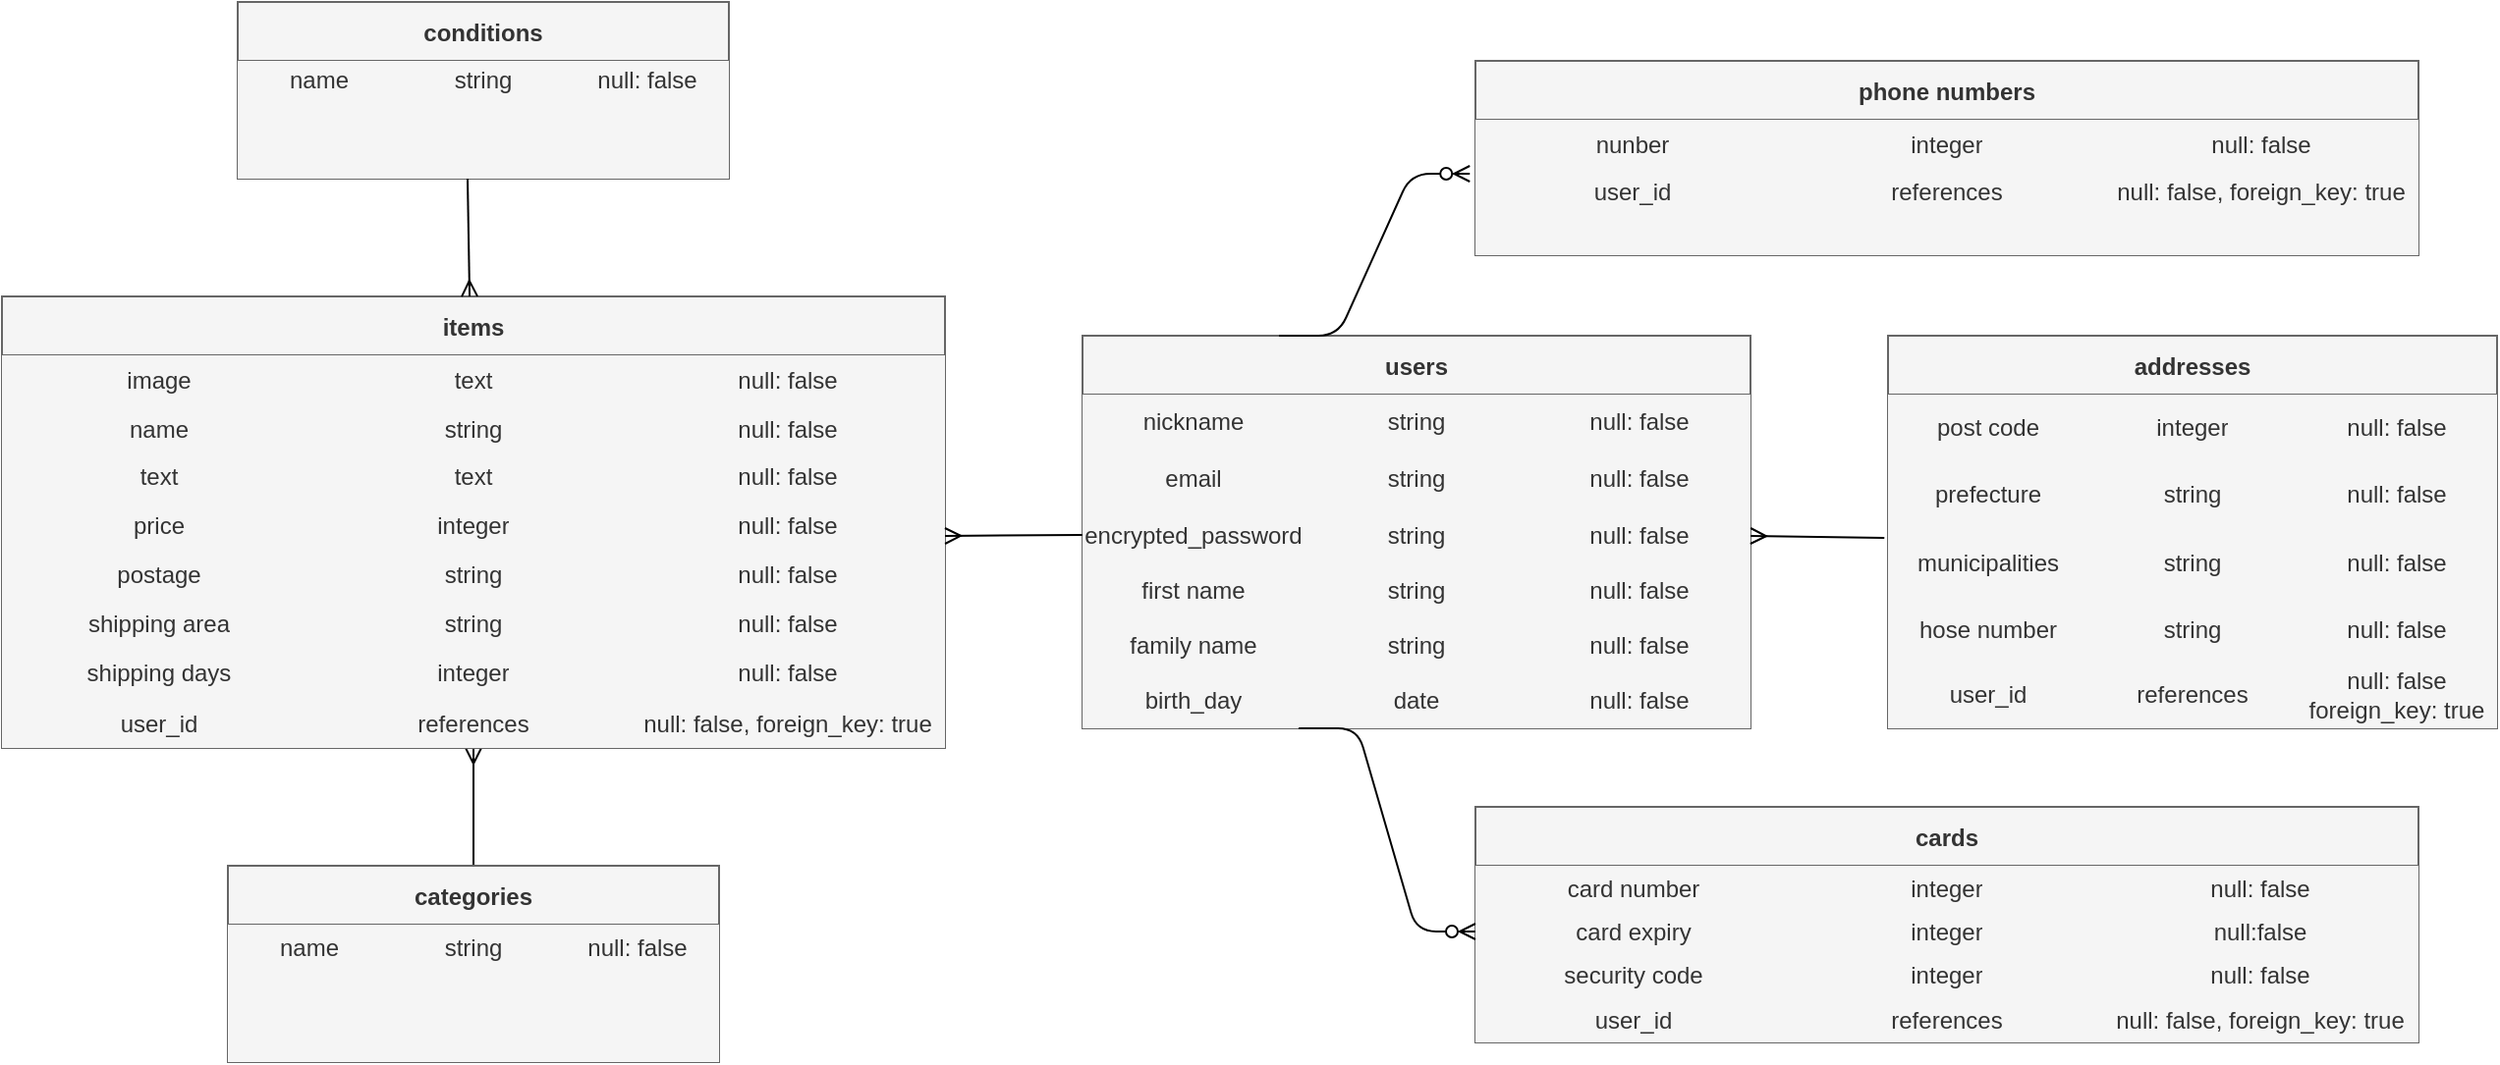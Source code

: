 <mxfile>
    <diagram id="0gmINZllmNhiUZ4KKo-r" name="ページ1">
        <mxGraphModel dx="656" dy="627" grid="1" gridSize="10" guides="1" tooltips="1" connect="1" arrows="1" fold="1" page="1" pageScale="1" pageWidth="827" pageHeight="1169" math="0" shadow="0">
            <root>
                <mxCell id="0"/>
                <mxCell id="1" parent="0"/>
                <mxCell id="145" value="users" style="shape=table;startSize=30;container=1;collapsible=0;childLayout=tableLayout;fontStyle=1;align=center;pointerEvents=1;fillColor=#f5f5f5;fontColor=#333333;strokeColor=#666666;" parent="1" vertex="1">
                    <mxGeometry x="560" y="280" width="340" height="200" as="geometry"/>
                </mxCell>
                <mxCell id="146" value="" style="shape=partialRectangle;html=1;whiteSpace=wrap;collapsible=0;dropTarget=0;pointerEvents=0;fillColor=#f5f5f5;top=0;left=0;bottom=0;right=0;points=[[0,0.5],[1,0.5]];portConstraint=eastwest;fontColor=#333333;strokeColor=#666666;" parent="145" vertex="1">
                    <mxGeometry y="30" width="340" height="28" as="geometry"/>
                </mxCell>
                <mxCell id="147" value="nickname" style="shape=partialRectangle;html=1;whiteSpace=wrap;connectable=0;fillColor=#f5f5f5;top=0;left=0;bottom=0;right=0;overflow=hidden;pointerEvents=1;fontColor=#333333;strokeColor=#666666;" parent="146" vertex="1">
                    <mxGeometry width="113" height="28" as="geometry">
                        <mxRectangle width="113" height="28" as="alternateBounds"/>
                    </mxGeometry>
                </mxCell>
                <mxCell id="148" value="string" style="shape=partialRectangle;html=1;whiteSpace=wrap;connectable=0;fillColor=#f5f5f5;top=0;left=0;bottom=0;right=0;overflow=hidden;pointerEvents=1;fontColor=#333333;strokeColor=#666666;" parent="146" vertex="1">
                    <mxGeometry x="113" width="114" height="28" as="geometry">
                        <mxRectangle width="114" height="28" as="alternateBounds"/>
                    </mxGeometry>
                </mxCell>
                <mxCell id="149" value="null: false" style="shape=partialRectangle;html=1;whiteSpace=wrap;connectable=0;fillColor=#f5f5f5;top=0;left=0;bottom=0;right=0;overflow=hidden;pointerEvents=1;fontColor=#333333;strokeColor=#666666;" parent="146" vertex="1">
                    <mxGeometry x="227" width="113" height="28" as="geometry">
                        <mxRectangle width="113" height="28" as="alternateBounds"/>
                    </mxGeometry>
                </mxCell>
                <mxCell id="150" value="" style="shape=partialRectangle;html=1;whiteSpace=wrap;collapsible=0;dropTarget=0;pointerEvents=0;fillColor=#f5f5f5;top=0;left=0;bottom=0;right=0;points=[[0,0.5],[1,0.5]];portConstraint=eastwest;fontColor=#333333;strokeColor=#666666;" parent="145" vertex="1">
                    <mxGeometry y="58" width="340" height="29" as="geometry"/>
                </mxCell>
                <mxCell id="151" value="email" style="shape=partialRectangle;html=1;whiteSpace=wrap;connectable=0;fillColor=#f5f5f5;top=0;left=0;bottom=0;right=0;overflow=hidden;pointerEvents=1;fontColor=#333333;strokeColor=#666666;" parent="150" vertex="1">
                    <mxGeometry width="113" height="29" as="geometry">
                        <mxRectangle width="113" height="29" as="alternateBounds"/>
                    </mxGeometry>
                </mxCell>
                <mxCell id="152" value="string" style="shape=partialRectangle;html=1;whiteSpace=wrap;connectable=0;fillColor=#f5f5f5;top=0;left=0;bottom=0;right=0;overflow=hidden;pointerEvents=1;fontColor=#333333;strokeColor=#666666;" parent="150" vertex="1">
                    <mxGeometry x="113" width="114" height="29" as="geometry">
                        <mxRectangle width="114" height="29" as="alternateBounds"/>
                    </mxGeometry>
                </mxCell>
                <mxCell id="153" value="null: false" style="shape=partialRectangle;html=1;whiteSpace=wrap;connectable=0;fillColor=#f5f5f5;top=0;left=0;bottom=0;right=0;overflow=hidden;pointerEvents=1;fontColor=#333333;strokeColor=#666666;" parent="150" vertex="1">
                    <mxGeometry x="227" width="113" height="29" as="geometry">
                        <mxRectangle width="113" height="29" as="alternateBounds"/>
                    </mxGeometry>
                </mxCell>
                <mxCell id="154" value="" style="shape=partialRectangle;html=1;whiteSpace=wrap;collapsible=0;dropTarget=0;pointerEvents=0;fillColor=#f5f5f5;top=0;left=0;bottom=0;right=0;points=[[0,0.5],[1,0.5]];portConstraint=eastwest;fontColor=#333333;strokeColor=#666666;" parent="145" vertex="1">
                    <mxGeometry y="87" width="340" height="29" as="geometry"/>
                </mxCell>
                <mxCell id="155" value="encrypted_password" style="shape=partialRectangle;html=1;whiteSpace=wrap;connectable=0;fillColor=#f5f5f5;top=0;left=0;bottom=0;right=0;overflow=hidden;pointerEvents=1;fontColor=#333333;strokeColor=#666666;" parent="154" vertex="1">
                    <mxGeometry width="113" height="29" as="geometry">
                        <mxRectangle width="113" height="29" as="alternateBounds"/>
                    </mxGeometry>
                </mxCell>
                <mxCell id="156" value="string" style="shape=partialRectangle;html=1;whiteSpace=wrap;connectable=0;fillColor=#f5f5f5;top=0;left=0;bottom=0;right=0;overflow=hidden;pointerEvents=1;fontColor=#333333;strokeColor=#666666;" parent="154" vertex="1">
                    <mxGeometry x="113" width="114" height="29" as="geometry">
                        <mxRectangle width="114" height="29" as="alternateBounds"/>
                    </mxGeometry>
                </mxCell>
                <mxCell id="157" value="null: false" style="shape=partialRectangle;html=1;whiteSpace=wrap;connectable=0;fillColor=#f5f5f5;top=0;left=0;bottom=0;right=0;overflow=hidden;pointerEvents=1;fontColor=#333333;strokeColor=#666666;" parent="154" vertex="1">
                    <mxGeometry x="227" width="113" height="29" as="geometry">
                        <mxRectangle width="113" height="29" as="alternateBounds"/>
                    </mxGeometry>
                </mxCell>
                <mxCell id="158" value="" style="shape=partialRectangle;html=1;whiteSpace=wrap;collapsible=0;dropTarget=0;pointerEvents=0;fillColor=#f5f5f5;top=0;left=0;bottom=0;right=0;points=[[0,0.5],[1,0.5]];portConstraint=eastwest;fontColor=#333333;strokeColor=#666666;" parent="145" vertex="1">
                    <mxGeometry y="116" width="340" height="28" as="geometry"/>
                </mxCell>
                <mxCell id="159" value="first name" style="shape=partialRectangle;html=1;whiteSpace=wrap;connectable=0;fillColor=#f5f5f5;top=0;left=0;bottom=0;right=0;overflow=hidden;pointerEvents=1;fontColor=#333333;strokeColor=#666666;" parent="158" vertex="1">
                    <mxGeometry width="113" height="28" as="geometry">
                        <mxRectangle width="113" height="28" as="alternateBounds"/>
                    </mxGeometry>
                </mxCell>
                <mxCell id="160" value="&lt;span&gt;string&lt;/span&gt;" style="shape=partialRectangle;html=1;whiteSpace=wrap;connectable=0;fillColor=#f5f5f5;top=0;left=0;bottom=0;right=0;overflow=hidden;pointerEvents=1;fontColor=#333333;strokeColor=#666666;" parent="158" vertex="1">
                    <mxGeometry x="113" width="114" height="28" as="geometry">
                        <mxRectangle width="114" height="28" as="alternateBounds"/>
                    </mxGeometry>
                </mxCell>
                <mxCell id="161" value="null: false" style="shape=partialRectangle;html=1;whiteSpace=wrap;connectable=0;fillColor=#f5f5f5;top=0;left=0;bottom=0;right=0;overflow=hidden;pointerEvents=1;fontColor=#333333;strokeColor=#666666;" parent="158" vertex="1">
                    <mxGeometry x="227" width="113" height="28" as="geometry">
                        <mxRectangle width="113" height="28" as="alternateBounds"/>
                    </mxGeometry>
                </mxCell>
                <mxCell id="162" value="" style="shape=partialRectangle;html=1;whiteSpace=wrap;collapsible=0;dropTarget=0;pointerEvents=0;fillColor=#f5f5f5;top=0;left=0;bottom=0;right=0;points=[[0,0.5],[1,0.5]];portConstraint=eastwest;fontColor=#333333;strokeColor=#666666;" parent="145" vertex="1">
                    <mxGeometry y="144" width="340" height="28" as="geometry"/>
                </mxCell>
                <mxCell id="163" value="family name" style="shape=partialRectangle;html=1;whiteSpace=wrap;connectable=0;fillColor=#f5f5f5;top=0;left=0;bottom=0;right=0;overflow=hidden;pointerEvents=1;fontColor=#333333;strokeColor=#666666;" parent="162" vertex="1">
                    <mxGeometry width="113" height="28" as="geometry">
                        <mxRectangle width="113" height="28" as="alternateBounds"/>
                    </mxGeometry>
                </mxCell>
                <mxCell id="164" value="string" style="shape=partialRectangle;html=1;whiteSpace=wrap;connectable=0;fillColor=#f5f5f5;top=0;left=0;bottom=0;right=0;overflow=hidden;pointerEvents=1;fontColor=#333333;strokeColor=#666666;" parent="162" vertex="1">
                    <mxGeometry x="113" width="114" height="28" as="geometry">
                        <mxRectangle width="114" height="28" as="alternateBounds"/>
                    </mxGeometry>
                </mxCell>
                <mxCell id="165" value="null: false" style="shape=partialRectangle;html=1;whiteSpace=wrap;connectable=0;fillColor=#f5f5f5;top=0;left=0;bottom=0;right=0;overflow=hidden;pointerEvents=1;fontColor=#333333;strokeColor=#666666;" parent="162" vertex="1">
                    <mxGeometry x="227" width="113" height="28" as="geometry">
                        <mxRectangle width="113" height="28" as="alternateBounds"/>
                    </mxGeometry>
                </mxCell>
                <mxCell id="187" value="" style="shape=partialRectangle;html=1;whiteSpace=wrap;collapsible=0;dropTarget=0;pointerEvents=0;fillColor=#f5f5f5;top=0;left=0;bottom=0;right=0;points=[[0,0.5],[1,0.5]];portConstraint=eastwest;fontColor=#333333;strokeColor=#666666;" parent="145" vertex="1">
                    <mxGeometry y="172" width="340" height="28" as="geometry"/>
                </mxCell>
                <mxCell id="188" value="birth_day" style="shape=partialRectangle;html=1;whiteSpace=wrap;connectable=0;fillColor=#f5f5f5;top=0;left=0;bottom=0;right=0;overflow=hidden;pointerEvents=1;fontColor=#333333;strokeColor=#666666;" parent="187" vertex="1">
                    <mxGeometry width="113" height="28" as="geometry">
                        <mxRectangle width="113" height="28" as="alternateBounds"/>
                    </mxGeometry>
                </mxCell>
                <mxCell id="189" value="date" style="shape=partialRectangle;html=1;whiteSpace=wrap;connectable=0;fillColor=#f5f5f5;top=0;left=0;bottom=0;right=0;overflow=hidden;pointerEvents=1;fontColor=#333333;strokeColor=#666666;" parent="187" vertex="1">
                    <mxGeometry x="113" width="114" height="28" as="geometry">
                        <mxRectangle width="114" height="28" as="alternateBounds"/>
                    </mxGeometry>
                </mxCell>
                <mxCell id="190" value="null: false" style="shape=partialRectangle;html=1;whiteSpace=wrap;connectable=0;fillColor=#f5f5f5;top=0;left=0;bottom=0;right=0;overflow=hidden;pointerEvents=1;fontColor=#333333;strokeColor=#666666;" parent="187" vertex="1">
                    <mxGeometry x="227" width="113" height="28" as="geometry">
                        <mxRectangle width="113" height="28" as="alternateBounds"/>
                    </mxGeometry>
                </mxCell>
                <mxCell id="359" value="" style="edgeStyle=none;html=1;endArrow=ERmany;endFill=0;" parent="1" source="255" target="192" edge="1">
                    <mxGeometry relative="1" as="geometry"/>
                </mxCell>
                <mxCell id="192" value="items" style="shape=table;startSize=30;container=1;collapsible=0;childLayout=tableLayout;fontStyle=1;align=center;pointerEvents=1;fillColor=#f5f5f5;fontColor=#333333;strokeColor=#666666;" parent="1" vertex="1">
                    <mxGeometry x="10" y="260" width="480" height="230" as="geometry"/>
                </mxCell>
                <mxCell id="193" value="" style="shape=partialRectangle;html=1;whiteSpace=wrap;collapsible=0;dropTarget=0;pointerEvents=0;fillColor=#f5f5f5;top=0;left=0;bottom=0;right=0;points=[[0,0.5],[1,0.5]];portConstraint=eastwest;fontColor=#333333;strokeColor=#666666;" parent="192" vertex="1">
                    <mxGeometry y="30" width="480" height="26" as="geometry"/>
                </mxCell>
                <mxCell id="194" value="image" style="shape=partialRectangle;html=1;whiteSpace=wrap;connectable=0;fillColor=#f5f5f5;top=0;left=0;bottom=0;right=0;overflow=hidden;pointerEvents=1;fontColor=#333333;strokeColor=#666666;" parent="193" vertex="1">
                    <mxGeometry width="160" height="26" as="geometry">
                        <mxRectangle width="160" height="26" as="alternateBounds"/>
                    </mxGeometry>
                </mxCell>
                <mxCell id="195" value="text" style="shape=partialRectangle;html=1;whiteSpace=wrap;connectable=0;fillColor=#f5f5f5;top=0;left=0;bottom=0;right=0;overflow=hidden;pointerEvents=1;fontColor=#333333;strokeColor=#666666;" parent="193" vertex="1">
                    <mxGeometry x="160" width="160" height="26" as="geometry">
                        <mxRectangle width="160" height="26" as="alternateBounds"/>
                    </mxGeometry>
                </mxCell>
                <mxCell id="196" value="null: false" style="shape=partialRectangle;html=1;whiteSpace=wrap;connectable=0;fillColor=#f5f5f5;top=0;left=0;bottom=0;right=0;overflow=hidden;pointerEvents=1;fontColor=#333333;strokeColor=#666666;" parent="193" vertex="1">
                    <mxGeometry x="320" width="160" height="26" as="geometry">
                        <mxRectangle width="160" height="26" as="alternateBounds"/>
                    </mxGeometry>
                </mxCell>
                <mxCell id="197" value="" style="shape=partialRectangle;html=1;whiteSpace=wrap;collapsible=0;dropTarget=0;pointerEvents=0;fillColor=#f5f5f5;top=0;left=0;bottom=0;right=0;points=[[0,0.5],[1,0.5]];portConstraint=eastwest;fontColor=#333333;strokeColor=#666666;" parent="192" vertex="1">
                    <mxGeometry y="56" width="480" height="23" as="geometry"/>
                </mxCell>
                <mxCell id="198" value="name" style="shape=partialRectangle;html=1;whiteSpace=wrap;connectable=0;fillColor=#f5f5f5;top=0;left=0;bottom=0;right=0;overflow=hidden;pointerEvents=1;fontColor=#333333;strokeColor=#666666;" parent="197" vertex="1">
                    <mxGeometry width="160" height="23" as="geometry">
                        <mxRectangle width="160" height="23" as="alternateBounds"/>
                    </mxGeometry>
                </mxCell>
                <mxCell id="199" value="string" style="shape=partialRectangle;html=1;whiteSpace=wrap;connectable=0;fillColor=#f5f5f5;top=0;left=0;bottom=0;right=0;overflow=hidden;pointerEvents=1;fontColor=#333333;strokeColor=#666666;" parent="197" vertex="1">
                    <mxGeometry x="160" width="160" height="23" as="geometry">
                        <mxRectangle width="160" height="23" as="alternateBounds"/>
                    </mxGeometry>
                </mxCell>
                <mxCell id="200" value="null: false" style="shape=partialRectangle;html=1;whiteSpace=wrap;connectable=0;fillColor=#f5f5f5;top=0;left=0;bottom=0;right=0;overflow=hidden;pointerEvents=1;fontColor=#333333;strokeColor=#666666;" parent="197" vertex="1">
                    <mxGeometry x="320" width="160" height="23" as="geometry">
                        <mxRectangle width="160" height="23" as="alternateBounds"/>
                    </mxGeometry>
                </mxCell>
                <mxCell id="201" value="" style="shape=partialRectangle;html=1;whiteSpace=wrap;collapsible=0;dropTarget=0;pointerEvents=0;fillColor=#f5f5f5;top=0;left=0;bottom=0;right=0;points=[[0,0.5],[1,0.5]];portConstraint=eastwest;fontColor=#333333;strokeColor=#666666;" parent="192" vertex="1">
                    <mxGeometry y="79" width="480" height="26" as="geometry"/>
                </mxCell>
                <mxCell id="202" value="text" style="shape=partialRectangle;html=1;whiteSpace=wrap;connectable=0;fillColor=#f5f5f5;top=0;left=0;bottom=0;right=0;overflow=hidden;pointerEvents=1;fontColor=#333333;strokeColor=#666666;" parent="201" vertex="1">
                    <mxGeometry width="160" height="26" as="geometry">
                        <mxRectangle width="160" height="26" as="alternateBounds"/>
                    </mxGeometry>
                </mxCell>
                <mxCell id="203" value="text" style="shape=partialRectangle;html=1;whiteSpace=wrap;connectable=0;fillColor=#f5f5f5;top=0;left=0;bottom=0;right=0;overflow=hidden;pointerEvents=1;fontColor=#333333;strokeColor=#666666;" parent="201" vertex="1">
                    <mxGeometry x="160" width="160" height="26" as="geometry">
                        <mxRectangle width="160" height="26" as="alternateBounds"/>
                    </mxGeometry>
                </mxCell>
                <mxCell id="204" value="&lt;span&gt;null: false&lt;/span&gt;" style="shape=partialRectangle;html=1;whiteSpace=wrap;connectable=0;fillColor=#f5f5f5;top=0;left=0;bottom=0;right=0;overflow=hidden;pointerEvents=1;fontColor=#333333;strokeColor=#666666;" parent="201" vertex="1">
                    <mxGeometry x="320" width="160" height="26" as="geometry">
                        <mxRectangle width="160" height="26" as="alternateBounds"/>
                    </mxGeometry>
                </mxCell>
                <mxCell id="205" value="" style="shape=partialRectangle;html=1;whiteSpace=wrap;collapsible=0;dropTarget=0;pointerEvents=0;fillColor=#f5f5f5;top=0;left=0;bottom=0;right=0;points=[[0,0.5],[1,0.5]];portConstraint=eastwest;fontColor=#333333;strokeColor=#666666;" parent="192" vertex="1">
                    <mxGeometry y="105" width="480" height="24" as="geometry"/>
                </mxCell>
                <mxCell id="206" value="price" style="shape=partialRectangle;html=1;whiteSpace=wrap;connectable=0;fillColor=#f5f5f5;top=0;left=0;bottom=0;right=0;overflow=hidden;pointerEvents=1;fontColor=#333333;strokeColor=#666666;" parent="205" vertex="1">
                    <mxGeometry width="160" height="24" as="geometry">
                        <mxRectangle width="160" height="24" as="alternateBounds"/>
                    </mxGeometry>
                </mxCell>
                <mxCell id="207" value="integer" style="shape=partialRectangle;html=1;whiteSpace=wrap;connectable=0;fillColor=#f5f5f5;top=0;left=0;bottom=0;right=0;overflow=hidden;pointerEvents=1;fontColor=#333333;strokeColor=#666666;" parent="205" vertex="1">
                    <mxGeometry x="160" width="160" height="24" as="geometry">
                        <mxRectangle width="160" height="24" as="alternateBounds"/>
                    </mxGeometry>
                </mxCell>
                <mxCell id="208" value="&lt;span&gt;null: false&lt;/span&gt;" style="shape=partialRectangle;html=1;whiteSpace=wrap;connectable=0;fillColor=#f5f5f5;top=0;left=0;bottom=0;right=0;overflow=hidden;pointerEvents=1;fontColor=#333333;strokeColor=#666666;" parent="205" vertex="1">
                    <mxGeometry x="320" width="160" height="24" as="geometry">
                        <mxRectangle width="160" height="24" as="alternateBounds"/>
                    </mxGeometry>
                </mxCell>
                <mxCell id="209" value="" style="shape=partialRectangle;html=1;whiteSpace=wrap;collapsible=0;dropTarget=0;pointerEvents=0;fillColor=#f5f5f5;top=0;left=0;bottom=0;right=0;points=[[0,0.5],[1,0.5]];portConstraint=eastwest;fontColor=#333333;strokeColor=#666666;" parent="192" vertex="1">
                    <mxGeometry y="129" width="480" height="26" as="geometry"/>
                </mxCell>
                <mxCell id="210" value="postage" style="shape=partialRectangle;html=1;whiteSpace=wrap;connectable=0;fillColor=#f5f5f5;top=0;left=0;bottom=0;right=0;overflow=hidden;pointerEvents=1;fontColor=#333333;strokeColor=#666666;" parent="209" vertex="1">
                    <mxGeometry width="160" height="26" as="geometry">
                        <mxRectangle width="160" height="26" as="alternateBounds"/>
                    </mxGeometry>
                </mxCell>
                <mxCell id="211" value="string" style="shape=partialRectangle;html=1;whiteSpace=wrap;connectable=0;fillColor=#f5f5f5;top=0;left=0;bottom=0;right=0;overflow=hidden;pointerEvents=1;fontColor=#333333;strokeColor=#666666;" parent="209" vertex="1">
                    <mxGeometry x="160" width="160" height="26" as="geometry">
                        <mxRectangle width="160" height="26" as="alternateBounds"/>
                    </mxGeometry>
                </mxCell>
                <mxCell id="212" value="&lt;span&gt;null: false&lt;/span&gt;" style="shape=partialRectangle;html=1;whiteSpace=wrap;connectable=0;fillColor=#f5f5f5;top=0;left=0;bottom=0;right=0;overflow=hidden;pointerEvents=1;fontColor=#333333;strokeColor=#666666;" parent="209" vertex="1">
                    <mxGeometry x="320" width="160" height="26" as="geometry">
                        <mxRectangle width="160" height="26" as="alternateBounds"/>
                    </mxGeometry>
                </mxCell>
                <mxCell id="213" value="" style="shape=partialRectangle;html=1;whiteSpace=wrap;collapsible=0;dropTarget=0;pointerEvents=0;fillColor=#f5f5f5;top=0;left=0;bottom=0;right=0;points=[[0,0.5],[1,0.5]];portConstraint=eastwest;fontColor=#333333;strokeColor=#666666;" parent="192" vertex="1">
                    <mxGeometry y="155" width="480" height="23" as="geometry"/>
                </mxCell>
                <mxCell id="214" value="shipping area" style="shape=partialRectangle;html=1;whiteSpace=wrap;connectable=0;fillColor=#f5f5f5;top=0;left=0;bottom=0;right=0;overflow=hidden;pointerEvents=1;fontColor=#333333;strokeColor=#666666;" parent="213" vertex="1">
                    <mxGeometry width="160" height="23" as="geometry">
                        <mxRectangle width="160" height="23" as="alternateBounds"/>
                    </mxGeometry>
                </mxCell>
                <mxCell id="215" value="string" style="shape=partialRectangle;html=1;whiteSpace=wrap;connectable=0;fillColor=#f5f5f5;top=0;left=0;bottom=0;right=0;overflow=hidden;pointerEvents=1;fontColor=#333333;strokeColor=#666666;" parent="213" vertex="1">
                    <mxGeometry x="160" width="160" height="23" as="geometry">
                        <mxRectangle width="160" height="23" as="alternateBounds"/>
                    </mxGeometry>
                </mxCell>
                <mxCell id="216" value="&lt;span&gt;null: false&lt;/span&gt;" style="shape=partialRectangle;html=1;whiteSpace=wrap;connectable=0;fillColor=#f5f5f5;top=0;left=0;bottom=0;right=0;overflow=hidden;pointerEvents=1;fontColor=#333333;strokeColor=#666666;" parent="213" vertex="1">
                    <mxGeometry x="320" width="160" height="23" as="geometry">
                        <mxRectangle width="160" height="23" as="alternateBounds"/>
                    </mxGeometry>
                </mxCell>
                <mxCell id="217" value="" style="shape=partialRectangle;html=1;whiteSpace=wrap;collapsible=0;dropTarget=0;pointerEvents=0;fillColor=#f5f5f5;top=0;left=0;bottom=0;right=0;points=[[0,0.5],[1,0.5]];portConstraint=eastwest;fontColor=#333333;strokeColor=#666666;" parent="192" vertex="1">
                    <mxGeometry y="178" width="480" height="27" as="geometry"/>
                </mxCell>
                <mxCell id="218" value="shipping days" style="shape=partialRectangle;html=1;whiteSpace=wrap;connectable=0;fillColor=#f5f5f5;top=0;left=0;bottom=0;right=0;overflow=hidden;pointerEvents=1;fontColor=#333333;strokeColor=#666666;" parent="217" vertex="1">
                    <mxGeometry width="160" height="27" as="geometry">
                        <mxRectangle width="160" height="27" as="alternateBounds"/>
                    </mxGeometry>
                </mxCell>
                <mxCell id="219" value="integer" style="shape=partialRectangle;html=1;whiteSpace=wrap;connectable=0;fillColor=#f5f5f5;top=0;left=0;bottom=0;right=0;overflow=hidden;pointerEvents=1;fontColor=#333333;strokeColor=#666666;" parent="217" vertex="1">
                    <mxGeometry x="160" width="160" height="27" as="geometry">
                        <mxRectangle width="160" height="27" as="alternateBounds"/>
                    </mxGeometry>
                </mxCell>
                <mxCell id="220" value="&lt;span&gt;null: false&lt;/span&gt;" style="shape=partialRectangle;html=1;whiteSpace=wrap;connectable=0;fillColor=#f5f5f5;top=0;left=0;bottom=0;right=0;overflow=hidden;pointerEvents=1;fontColor=#333333;strokeColor=#666666;" parent="217" vertex="1">
                    <mxGeometry x="320" width="160" height="27" as="geometry">
                        <mxRectangle width="160" height="27" as="alternateBounds"/>
                    </mxGeometry>
                </mxCell>
                <mxCell id="340" value="" style="shape=partialRectangle;html=1;whiteSpace=wrap;collapsible=0;dropTarget=0;pointerEvents=0;fillColor=#f5f5f5;top=0;left=0;bottom=0;right=0;points=[[0,0.5],[1,0.5]];portConstraint=eastwest;fontColor=#333333;strokeColor=#666666;" parent="192" vertex="1">
                    <mxGeometry y="205" width="480" height="25" as="geometry"/>
                </mxCell>
                <mxCell id="341" value="user_id" style="shape=partialRectangle;html=1;whiteSpace=wrap;connectable=0;fillColor=#f5f5f5;top=0;left=0;bottom=0;right=0;overflow=hidden;pointerEvents=1;fontColor=#333333;strokeColor=#666666;" parent="340" vertex="1">
                    <mxGeometry width="160" height="25" as="geometry">
                        <mxRectangle width="160" height="25" as="alternateBounds"/>
                    </mxGeometry>
                </mxCell>
                <mxCell id="342" value="references" style="shape=partialRectangle;html=1;whiteSpace=wrap;connectable=0;fillColor=#f5f5f5;top=0;left=0;bottom=0;right=0;overflow=hidden;pointerEvents=1;fontColor=#333333;strokeColor=#666666;" parent="340" vertex="1">
                    <mxGeometry x="160" width="160" height="25" as="geometry">
                        <mxRectangle width="160" height="25" as="alternateBounds"/>
                    </mxGeometry>
                </mxCell>
                <mxCell id="343" value="&lt;span&gt;null: false, foreign_key: true&lt;br&gt;&lt;/span&gt;" style="shape=partialRectangle;html=1;whiteSpace=wrap;connectable=0;fillColor=#f5f5f5;top=0;left=0;bottom=0;right=0;overflow=hidden;pointerEvents=1;fontColor=#333333;strokeColor=#666666;" parent="340" vertex="1">
                    <mxGeometry x="320" width="160" height="25" as="geometry">
                        <mxRectangle width="160" height="25" as="alternateBounds"/>
                    </mxGeometry>
                </mxCell>
                <mxCell id="255" value="categories" style="shape=table;startSize=30;container=1;collapsible=0;childLayout=tableLayout;fontStyle=1;align=center;pointerEvents=1;fillColor=#f5f5f5;fontColor=#333333;strokeColor=#666666;" parent="1" vertex="1">
                    <mxGeometry x="125" y="550" width="250" height="100" as="geometry"/>
                </mxCell>
                <mxCell id="256" value="" style="shape=partialRectangle;html=1;whiteSpace=wrap;collapsible=0;dropTarget=0;pointerEvents=0;fillColor=#f5f5f5;top=0;left=0;bottom=0;right=0;points=[[0,0.5],[1,0.5]];portConstraint=eastwest;fontColor=#333333;strokeColor=#666666;" parent="255" vertex="1">
                    <mxGeometry y="30" width="250" height="23" as="geometry"/>
                </mxCell>
                <mxCell id="257" value="name" style="shape=partialRectangle;html=1;whiteSpace=wrap;connectable=0;fillColor=#f5f5f5;top=0;left=0;bottom=0;right=0;overflow=hidden;pointerEvents=1;fontColor=#333333;strokeColor=#666666;" parent="256" vertex="1">
                    <mxGeometry width="83" height="23" as="geometry">
                        <mxRectangle width="83" height="23" as="alternateBounds"/>
                    </mxGeometry>
                </mxCell>
                <mxCell id="258" value="string" style="shape=partialRectangle;html=1;whiteSpace=wrap;connectable=0;fillColor=#f5f5f5;top=0;left=0;bottom=0;right=0;overflow=hidden;pointerEvents=1;fontColor=#333333;strokeColor=#666666;" parent="256" vertex="1">
                    <mxGeometry x="83" width="84" height="23" as="geometry">
                        <mxRectangle width="84" height="23" as="alternateBounds"/>
                    </mxGeometry>
                </mxCell>
                <mxCell id="259" value="null: false" style="shape=partialRectangle;html=1;whiteSpace=wrap;connectable=0;fillColor=#f5f5f5;top=0;left=0;bottom=0;right=0;overflow=hidden;pointerEvents=1;fontColor=#333333;strokeColor=#666666;" parent="256" vertex="1">
                    <mxGeometry x="167" width="83" height="23" as="geometry">
                        <mxRectangle width="83" height="23" as="alternateBounds"/>
                    </mxGeometry>
                </mxCell>
                <mxCell id="260" value="" style="shape=partialRectangle;html=1;whiteSpace=wrap;collapsible=0;dropTarget=0;pointerEvents=0;fillColor=#f5f5f5;top=0;left=0;bottom=0;right=0;points=[[0,0.5],[1,0.5]];portConstraint=eastwest;fontColor=#333333;strokeColor=#666666;" parent="255" vertex="1">
                    <mxGeometry y="53" width="250" height="24" as="geometry"/>
                </mxCell>
                <mxCell id="261" value="" style="shape=partialRectangle;html=1;whiteSpace=wrap;connectable=0;fillColor=#f5f5f5;top=0;left=0;bottom=0;right=0;overflow=hidden;pointerEvents=1;fontColor=#333333;strokeColor=#666666;" parent="260" vertex="1">
                    <mxGeometry width="83" height="24" as="geometry">
                        <mxRectangle width="83" height="24" as="alternateBounds"/>
                    </mxGeometry>
                </mxCell>
                <mxCell id="262" value="" style="shape=partialRectangle;html=1;whiteSpace=wrap;connectable=0;fillColor=#f5f5f5;top=0;left=0;bottom=0;right=0;overflow=hidden;pointerEvents=1;fontColor=#333333;strokeColor=#666666;" parent="260" vertex="1">
                    <mxGeometry x="83" width="84" height="24" as="geometry">
                        <mxRectangle width="84" height="24" as="alternateBounds"/>
                    </mxGeometry>
                </mxCell>
                <mxCell id="263" value="" style="shape=partialRectangle;html=1;whiteSpace=wrap;connectable=0;fillColor=#f5f5f5;top=0;left=0;bottom=0;right=0;overflow=hidden;pointerEvents=1;fontColor=#333333;strokeColor=#666666;" parent="260" vertex="1">
                    <mxGeometry x="167" width="83" height="24" as="geometry">
                        <mxRectangle width="83" height="24" as="alternateBounds"/>
                    </mxGeometry>
                </mxCell>
                <mxCell id="264" value="" style="shape=partialRectangle;html=1;whiteSpace=wrap;collapsible=0;dropTarget=0;pointerEvents=0;fillColor=#f5f5f5;top=0;left=0;bottom=0;right=0;points=[[0,0.5],[1,0.5]];portConstraint=eastwest;fontColor=#333333;strokeColor=#666666;" parent="255" vertex="1">
                    <mxGeometry y="77" width="250" height="23" as="geometry"/>
                </mxCell>
                <mxCell id="265" value="" style="shape=partialRectangle;html=1;whiteSpace=wrap;connectable=0;fillColor=#f5f5f5;top=0;left=0;bottom=0;right=0;overflow=hidden;pointerEvents=1;fontColor=#333333;strokeColor=#666666;" parent="264" vertex="1">
                    <mxGeometry width="83" height="23" as="geometry">
                        <mxRectangle width="83" height="23" as="alternateBounds"/>
                    </mxGeometry>
                </mxCell>
                <mxCell id="266" value="" style="shape=partialRectangle;html=1;whiteSpace=wrap;connectable=0;fillColor=#f5f5f5;top=0;left=0;bottom=0;right=0;overflow=hidden;pointerEvents=1;fontColor=#333333;strokeColor=#666666;" parent="264" vertex="1">
                    <mxGeometry x="83" width="84" height="23" as="geometry">
                        <mxRectangle width="84" height="23" as="alternateBounds"/>
                    </mxGeometry>
                </mxCell>
                <mxCell id="267" value="" style="shape=partialRectangle;html=1;whiteSpace=wrap;connectable=0;fillColor=#f5f5f5;top=0;left=0;bottom=0;right=0;overflow=hidden;pointerEvents=1;fontColor=#333333;strokeColor=#666666;" parent="264" vertex="1">
                    <mxGeometry x="167" width="83" height="23" as="geometry">
                        <mxRectangle width="83" height="23" as="alternateBounds"/>
                    </mxGeometry>
                </mxCell>
                <mxCell id="268" value="cards" style="shape=table;startSize=30;container=1;collapsible=0;childLayout=tableLayout;fontStyle=1;align=center;pointerEvents=1;fillColor=#f5f5f5;fontColor=#333333;strokeColor=#666666;" parent="1" vertex="1">
                    <mxGeometry x="760" y="520" width="480" height="120" as="geometry"/>
                </mxCell>
                <mxCell id="269" value="" style="shape=partialRectangle;html=1;whiteSpace=wrap;collapsible=0;dropTarget=0;pointerEvents=0;fillColor=#f5f5f5;top=0;left=0;bottom=0;right=0;points=[[0,0.5],[1,0.5]];portConstraint=eastwest;fontColor=#333333;strokeColor=#666666;" parent="268" vertex="1">
                    <mxGeometry y="30" width="480" height="23" as="geometry"/>
                </mxCell>
                <mxCell id="270" value="card number" style="shape=partialRectangle;html=1;whiteSpace=wrap;connectable=0;fillColor=#f5f5f5;top=0;left=0;bottom=0;right=0;overflow=hidden;pointerEvents=1;fontColor=#333333;strokeColor=#666666;" parent="269" vertex="1">
                    <mxGeometry width="161" height="23" as="geometry">
                        <mxRectangle width="161" height="23" as="alternateBounds"/>
                    </mxGeometry>
                </mxCell>
                <mxCell id="271" value="integer" style="shape=partialRectangle;html=1;whiteSpace=wrap;connectable=0;fillColor=#f5f5f5;top=0;left=0;bottom=0;right=0;overflow=hidden;pointerEvents=1;fontColor=#333333;strokeColor=#666666;" parent="269" vertex="1">
                    <mxGeometry x="161" width="158" height="23" as="geometry">
                        <mxRectangle width="158" height="23" as="alternateBounds"/>
                    </mxGeometry>
                </mxCell>
                <mxCell id="272" value="null: false" style="shape=partialRectangle;html=1;whiteSpace=wrap;connectable=0;fillColor=#f5f5f5;top=0;left=0;bottom=0;right=0;overflow=hidden;pointerEvents=1;fontColor=#333333;strokeColor=#666666;" parent="269" vertex="1">
                    <mxGeometry x="319" width="161" height="23" as="geometry">
                        <mxRectangle width="161" height="23" as="alternateBounds"/>
                    </mxGeometry>
                </mxCell>
                <mxCell id="273" value="" style="shape=partialRectangle;html=1;whiteSpace=wrap;collapsible=0;dropTarget=0;pointerEvents=0;fillColor=#f5f5f5;top=0;left=0;bottom=0;right=0;points=[[0,0.5],[1,0.5]];portConstraint=eastwest;fontColor=#333333;strokeColor=#666666;" parent="268" vertex="1">
                    <mxGeometry y="53" width="480" height="21" as="geometry"/>
                </mxCell>
                <mxCell id="274" value="card expiry" style="shape=partialRectangle;html=1;whiteSpace=wrap;connectable=0;fillColor=#f5f5f5;top=0;left=0;bottom=0;right=0;overflow=hidden;pointerEvents=1;fontColor=#333333;strokeColor=#666666;" parent="273" vertex="1">
                    <mxGeometry width="161" height="21" as="geometry">
                        <mxRectangle width="161" height="21" as="alternateBounds"/>
                    </mxGeometry>
                </mxCell>
                <mxCell id="275" value="integer" style="shape=partialRectangle;html=1;whiteSpace=wrap;connectable=0;fillColor=#f5f5f5;top=0;left=0;bottom=0;right=0;overflow=hidden;pointerEvents=1;fontColor=#333333;strokeColor=#666666;" parent="273" vertex="1">
                    <mxGeometry x="161" width="158" height="21" as="geometry">
                        <mxRectangle width="158" height="21" as="alternateBounds"/>
                    </mxGeometry>
                </mxCell>
                <mxCell id="276" value="null:false" style="shape=partialRectangle;html=1;whiteSpace=wrap;connectable=0;fillColor=#f5f5f5;top=0;left=0;bottom=0;right=0;overflow=hidden;pointerEvents=1;fontColor=#333333;strokeColor=#666666;" parent="273" vertex="1">
                    <mxGeometry x="319" width="161" height="21" as="geometry">
                        <mxRectangle width="161" height="21" as="alternateBounds"/>
                    </mxGeometry>
                </mxCell>
                <mxCell id="277" value="" style="shape=partialRectangle;html=1;whiteSpace=wrap;collapsible=0;dropTarget=0;pointerEvents=0;fillColor=#f5f5f5;top=0;left=0;bottom=0;right=0;points=[[0,0.5],[1,0.5]];portConstraint=eastwest;fontColor=#333333;strokeColor=#666666;" parent="268" vertex="1">
                    <mxGeometry y="74" width="480" height="23" as="geometry"/>
                </mxCell>
                <mxCell id="278" value="security code" style="shape=partialRectangle;html=1;whiteSpace=wrap;connectable=0;fillColor=#f5f5f5;top=0;left=0;bottom=0;right=0;overflow=hidden;pointerEvents=1;fontColor=#333333;strokeColor=#666666;" parent="277" vertex="1">
                    <mxGeometry width="161" height="23" as="geometry">
                        <mxRectangle width="161" height="23" as="alternateBounds"/>
                    </mxGeometry>
                </mxCell>
                <mxCell id="279" value="integer" style="shape=partialRectangle;html=1;whiteSpace=wrap;connectable=0;fillColor=#f5f5f5;top=0;left=0;bottom=0;right=0;overflow=hidden;pointerEvents=1;fontColor=#333333;strokeColor=#666666;" parent="277" vertex="1">
                    <mxGeometry x="161" width="158" height="23" as="geometry">
                        <mxRectangle width="158" height="23" as="alternateBounds"/>
                    </mxGeometry>
                </mxCell>
                <mxCell id="280" value="null: false" style="shape=partialRectangle;html=1;whiteSpace=wrap;connectable=0;fillColor=#f5f5f5;top=0;left=0;bottom=0;right=0;overflow=hidden;pointerEvents=1;fontColor=#333333;strokeColor=#666666;" parent="277" vertex="1">
                    <mxGeometry x="319" width="161" height="23" as="geometry">
                        <mxRectangle width="161" height="23" as="alternateBounds"/>
                    </mxGeometry>
                </mxCell>
                <mxCell id="344" value="" style="shape=partialRectangle;html=1;whiteSpace=wrap;collapsible=0;dropTarget=0;pointerEvents=0;fillColor=#f5f5f5;top=0;left=0;bottom=0;right=0;points=[[0,0.5],[1,0.5]];portConstraint=eastwest;fontColor=#333333;strokeColor=#666666;" parent="268" vertex="1">
                    <mxGeometry y="97" width="480" height="23" as="geometry"/>
                </mxCell>
                <mxCell id="345" value="user_id" style="shape=partialRectangle;html=1;whiteSpace=wrap;connectable=0;fillColor=#f5f5f5;top=0;left=0;bottom=0;right=0;overflow=hidden;pointerEvents=1;fontColor=#333333;strokeColor=#666666;" parent="344" vertex="1">
                    <mxGeometry width="161" height="23" as="geometry">
                        <mxRectangle width="161" height="23" as="alternateBounds"/>
                    </mxGeometry>
                </mxCell>
                <mxCell id="346" value="references" style="shape=partialRectangle;html=1;whiteSpace=wrap;connectable=0;fillColor=#f5f5f5;top=0;left=0;bottom=0;right=0;overflow=hidden;pointerEvents=1;fontColor=#333333;strokeColor=#666666;" parent="344" vertex="1">
                    <mxGeometry x="161" width="158" height="23" as="geometry">
                        <mxRectangle width="158" height="23" as="alternateBounds"/>
                    </mxGeometry>
                </mxCell>
                <mxCell id="347" value="null: false, foreign_key: true" style="shape=partialRectangle;html=1;whiteSpace=wrap;connectable=0;fillColor=#f5f5f5;top=0;left=0;bottom=0;right=0;overflow=hidden;pointerEvents=1;fontColor=#333333;strokeColor=#666666;" parent="344" vertex="1">
                    <mxGeometry x="319" width="161" height="23" as="geometry">
                        <mxRectangle width="161" height="23" as="alternateBounds"/>
                    </mxGeometry>
                </mxCell>
                <mxCell id="281" value="addresses" style="shape=table;startSize=30;container=1;collapsible=0;childLayout=tableLayout;fontStyle=1;align=center;pointerEvents=1;fillColor=#f5f5f5;fontColor=#333333;strokeColor=#666666;" parent="1" vertex="1">
                    <mxGeometry x="970" y="280" width="310" height="200" as="geometry"/>
                </mxCell>
                <mxCell id="282" value="" style="shape=partialRectangle;html=1;whiteSpace=wrap;collapsible=0;dropTarget=0;pointerEvents=0;fillColor=#f5f5f5;top=0;left=0;bottom=0;right=0;points=[[0,0.5],[1,0.5]];portConstraint=eastwest;fontColor=#333333;strokeColor=#666666;" parent="281" vertex="1">
                    <mxGeometry y="30" width="310" height="34" as="geometry"/>
                </mxCell>
                <mxCell id="283" value="post code" style="shape=partialRectangle;html=1;whiteSpace=wrap;connectable=0;fillColor=#f5f5f5;top=0;left=0;bottom=0;right=0;overflow=hidden;pointerEvents=1;fontColor=#333333;strokeColor=#666666;" parent="282" vertex="1">
                    <mxGeometry width="102" height="34" as="geometry">
                        <mxRectangle width="102" height="34" as="alternateBounds"/>
                    </mxGeometry>
                </mxCell>
                <mxCell id="284" value="integer" style="shape=partialRectangle;html=1;whiteSpace=wrap;connectable=0;fillColor=#f5f5f5;top=0;left=0;bottom=0;right=0;overflow=hidden;pointerEvents=1;fontColor=#333333;strokeColor=#666666;" parent="282" vertex="1">
                    <mxGeometry x="102" width="106" height="34" as="geometry">
                        <mxRectangle width="106" height="34" as="alternateBounds"/>
                    </mxGeometry>
                </mxCell>
                <mxCell id="285" value="null: false" style="shape=partialRectangle;html=1;whiteSpace=wrap;connectable=0;fillColor=#f5f5f5;top=0;left=0;bottom=0;right=0;overflow=hidden;pointerEvents=1;fontColor=#333333;strokeColor=#666666;" parent="282" vertex="1">
                    <mxGeometry x="208" width="102" height="34" as="geometry">
                        <mxRectangle width="102" height="34" as="alternateBounds"/>
                    </mxGeometry>
                </mxCell>
                <mxCell id="286" value="" style="shape=partialRectangle;html=1;whiteSpace=wrap;collapsible=0;dropTarget=0;pointerEvents=0;fillColor=#f5f5f5;top=0;left=0;bottom=0;right=0;points=[[0,0.5],[1,0.5]];portConstraint=eastwest;fontColor=#333333;strokeColor=#666666;" parent="281" vertex="1">
                    <mxGeometry y="64" width="310" height="34" as="geometry"/>
                </mxCell>
                <mxCell id="287" value="prefecture" style="shape=partialRectangle;html=1;whiteSpace=wrap;connectable=0;fillColor=#f5f5f5;top=0;left=0;bottom=0;right=0;overflow=hidden;pointerEvents=1;fontColor=#333333;strokeColor=#666666;" parent="286" vertex="1">
                    <mxGeometry width="102" height="34" as="geometry">
                        <mxRectangle width="102" height="34" as="alternateBounds"/>
                    </mxGeometry>
                </mxCell>
                <mxCell id="288" value="string" style="shape=partialRectangle;html=1;whiteSpace=wrap;connectable=0;fillColor=#f5f5f5;top=0;left=0;bottom=0;right=0;overflow=hidden;pointerEvents=1;fontColor=#333333;strokeColor=#666666;" parent="286" vertex="1">
                    <mxGeometry x="102" width="106" height="34" as="geometry">
                        <mxRectangle width="106" height="34" as="alternateBounds"/>
                    </mxGeometry>
                </mxCell>
                <mxCell id="289" value="null: false" style="shape=partialRectangle;html=1;whiteSpace=wrap;connectable=0;fillColor=#f5f5f5;top=0;left=0;bottom=0;right=0;overflow=hidden;pointerEvents=1;fontColor=#333333;strokeColor=#666666;" parent="286" vertex="1">
                    <mxGeometry x="208" width="102" height="34" as="geometry">
                        <mxRectangle width="102" height="34" as="alternateBounds"/>
                    </mxGeometry>
                </mxCell>
                <mxCell id="290" value="" style="shape=partialRectangle;html=1;whiteSpace=wrap;collapsible=0;dropTarget=0;pointerEvents=0;fillColor=#f5f5f5;top=0;left=0;bottom=0;right=0;points=[[0,0.5],[1,0.5]];portConstraint=eastwest;fontColor=#333333;strokeColor=#666666;" parent="281" vertex="1">
                    <mxGeometry y="98" width="310" height="35" as="geometry"/>
                </mxCell>
                <mxCell id="291" value="municipalities" style="shape=partialRectangle;html=1;whiteSpace=wrap;connectable=0;fillColor=#f5f5f5;top=0;left=0;bottom=0;right=0;overflow=hidden;pointerEvents=1;fontColor=#333333;strokeColor=#666666;" parent="290" vertex="1">
                    <mxGeometry width="102" height="35" as="geometry">
                        <mxRectangle width="102" height="35" as="alternateBounds"/>
                    </mxGeometry>
                </mxCell>
                <mxCell id="292" value="string" style="shape=partialRectangle;html=1;whiteSpace=wrap;connectable=0;fillColor=#f5f5f5;top=0;left=0;bottom=0;right=0;overflow=hidden;pointerEvents=1;fontColor=#333333;strokeColor=#666666;" parent="290" vertex="1">
                    <mxGeometry x="102" width="106" height="35" as="geometry">
                        <mxRectangle width="106" height="35" as="alternateBounds"/>
                    </mxGeometry>
                </mxCell>
                <mxCell id="293" value="null: false" style="shape=partialRectangle;html=1;whiteSpace=wrap;connectable=0;fillColor=#f5f5f5;top=0;left=0;bottom=0;right=0;overflow=hidden;pointerEvents=1;fontColor=#333333;strokeColor=#666666;" parent="290" vertex="1">
                    <mxGeometry x="208" width="102" height="35" as="geometry">
                        <mxRectangle width="102" height="35" as="alternateBounds"/>
                    </mxGeometry>
                </mxCell>
                <mxCell id="307" value="" style="shape=partialRectangle;html=1;whiteSpace=wrap;collapsible=0;dropTarget=0;pointerEvents=0;fillColor=#f5f5f5;top=0;left=0;bottom=0;right=0;points=[[0,0.5],[1,0.5]];portConstraint=eastwest;fontColor=#333333;strokeColor=#666666;" parent="281" vertex="1">
                    <mxGeometry y="133" width="310" height="33" as="geometry"/>
                </mxCell>
                <mxCell id="308" value="hose number" style="shape=partialRectangle;html=1;whiteSpace=wrap;connectable=0;fillColor=#f5f5f5;top=0;left=0;bottom=0;right=0;overflow=hidden;pointerEvents=1;fontColor=#333333;strokeColor=#666666;" parent="307" vertex="1">
                    <mxGeometry width="102" height="33" as="geometry">
                        <mxRectangle width="102" height="33" as="alternateBounds"/>
                    </mxGeometry>
                </mxCell>
                <mxCell id="309" value="string" style="shape=partialRectangle;html=1;whiteSpace=wrap;connectable=0;fillColor=#f5f5f5;top=0;left=0;bottom=0;right=0;overflow=hidden;pointerEvents=1;fontColor=#333333;strokeColor=#666666;" parent="307" vertex="1">
                    <mxGeometry x="102" width="106" height="33" as="geometry">
                        <mxRectangle width="106" height="33" as="alternateBounds"/>
                    </mxGeometry>
                </mxCell>
                <mxCell id="310" value="null: false" style="shape=partialRectangle;html=1;whiteSpace=wrap;connectable=0;fillColor=#f5f5f5;top=0;left=0;bottom=0;right=0;overflow=hidden;pointerEvents=1;fontColor=#333333;strokeColor=#666666;" parent="307" vertex="1">
                    <mxGeometry x="208" width="102" height="33" as="geometry">
                        <mxRectangle width="102" height="33" as="alternateBounds"/>
                    </mxGeometry>
                </mxCell>
                <mxCell id="336" value="" style="shape=partialRectangle;html=1;whiteSpace=wrap;collapsible=0;dropTarget=0;pointerEvents=0;fillColor=#f5f5f5;top=0;left=0;bottom=0;right=0;points=[[0,0.5],[1,0.5]];portConstraint=eastwest;fontColor=#333333;strokeColor=#666666;" parent="281" vertex="1">
                    <mxGeometry y="166" width="310" height="34" as="geometry"/>
                </mxCell>
                <mxCell id="337" value="user_id" style="shape=partialRectangle;html=1;whiteSpace=wrap;connectable=0;fillColor=#f5f5f5;top=0;left=0;bottom=0;right=0;overflow=hidden;pointerEvents=1;fontColor=#333333;strokeColor=#666666;" parent="336" vertex="1">
                    <mxGeometry width="102" height="34" as="geometry">
                        <mxRectangle width="102" height="34" as="alternateBounds"/>
                    </mxGeometry>
                </mxCell>
                <mxCell id="338" value="references" style="shape=partialRectangle;html=1;whiteSpace=wrap;connectable=0;fillColor=#f5f5f5;top=0;left=0;bottom=0;right=0;overflow=hidden;pointerEvents=1;fontColor=#333333;strokeColor=#666666;" parent="336" vertex="1">
                    <mxGeometry x="102" width="106" height="34" as="geometry">
                        <mxRectangle width="106" height="34" as="alternateBounds"/>
                    </mxGeometry>
                </mxCell>
                <mxCell id="339" value="null: false&lt;br&gt;foreign_key: true" style="shape=partialRectangle;html=1;whiteSpace=wrap;connectable=0;fillColor=#f5f5f5;top=0;left=0;bottom=0;right=0;overflow=hidden;pointerEvents=1;fontColor=#333333;strokeColor=#666666;" parent="336" vertex="1">
                    <mxGeometry x="208" width="102" height="34" as="geometry">
                        <mxRectangle width="102" height="34" as="alternateBounds"/>
                    </mxGeometry>
                </mxCell>
                <mxCell id="294" value="phone numbers" style="shape=table;startSize=30;container=1;collapsible=0;childLayout=tableLayout;fontStyle=1;align=center;pointerEvents=1;fillColor=#f5f5f5;fontColor=#333333;strokeColor=#666666;" parent="1" vertex="1">
                    <mxGeometry x="760" y="140" width="480" height="99" as="geometry"/>
                </mxCell>
                <mxCell id="295" value="" style="shape=partialRectangle;html=1;whiteSpace=wrap;collapsible=0;dropTarget=0;pointerEvents=0;fillColor=#f5f5f5;top=0;left=0;bottom=0;right=0;points=[[0,0.5],[1,0.5]];portConstraint=eastwest;fontColor=#333333;strokeColor=#666666;" parent="294" vertex="1">
                    <mxGeometry y="30" width="480" height="25" as="geometry"/>
                </mxCell>
                <mxCell id="296" value="nunber" style="shape=partialRectangle;html=1;whiteSpace=wrap;connectable=0;fillColor=#f5f5f5;top=0;left=0;bottom=0;right=0;overflow=hidden;pointerEvents=1;fontColor=#333333;strokeColor=#666666;" parent="295" vertex="1">
                    <mxGeometry width="160" height="25" as="geometry">
                        <mxRectangle width="160" height="25" as="alternateBounds"/>
                    </mxGeometry>
                </mxCell>
                <mxCell id="297" value="integer" style="shape=partialRectangle;html=1;whiteSpace=wrap;connectable=0;fillColor=#f5f5f5;top=0;left=0;bottom=0;right=0;overflow=hidden;pointerEvents=1;fontColor=#333333;strokeColor=#666666;" parent="295" vertex="1">
                    <mxGeometry x="160" width="160" height="25" as="geometry">
                        <mxRectangle width="160" height="25" as="alternateBounds"/>
                    </mxGeometry>
                </mxCell>
                <mxCell id="298" value="null: false" style="shape=partialRectangle;html=1;whiteSpace=wrap;connectable=0;fillColor=#f5f5f5;top=0;left=0;bottom=0;right=0;overflow=hidden;pointerEvents=1;fontColor=#333333;strokeColor=#666666;" parent="295" vertex="1">
                    <mxGeometry x="320" width="160" height="25" as="geometry">
                        <mxRectangle width="160" height="25" as="alternateBounds"/>
                    </mxGeometry>
                </mxCell>
                <mxCell id="299" value="" style="shape=partialRectangle;html=1;whiteSpace=wrap;collapsible=0;dropTarget=0;pointerEvents=0;fillColor=#f5f5f5;top=0;left=0;bottom=0;right=0;points=[[0,0.5],[1,0.5]];portConstraint=eastwest;fontColor=#333333;strokeColor=#666666;" parent="294" vertex="1">
                    <mxGeometry y="55" width="480" height="23" as="geometry"/>
                </mxCell>
                <mxCell id="300" value="user_id" style="shape=partialRectangle;html=1;whiteSpace=wrap;connectable=0;fillColor=#f5f5f5;top=0;left=0;bottom=0;right=0;overflow=hidden;pointerEvents=1;fontColor=#333333;strokeColor=#666666;" parent="299" vertex="1">
                    <mxGeometry width="160" height="23" as="geometry">
                        <mxRectangle width="160" height="23" as="alternateBounds"/>
                    </mxGeometry>
                </mxCell>
                <mxCell id="301" value="references" style="shape=partialRectangle;html=1;whiteSpace=wrap;connectable=0;fillColor=#f5f5f5;top=0;left=0;bottom=0;right=0;overflow=hidden;pointerEvents=1;fontColor=#333333;strokeColor=#666666;" parent="299" vertex="1">
                    <mxGeometry x="160" width="160" height="23" as="geometry">
                        <mxRectangle width="160" height="23" as="alternateBounds"/>
                    </mxGeometry>
                </mxCell>
                <mxCell id="302" value="null: false, foreign_key: true" style="shape=partialRectangle;html=1;whiteSpace=wrap;connectable=0;fillColor=#f5f5f5;top=0;left=0;bottom=0;right=0;overflow=hidden;pointerEvents=1;fontColor=#333333;strokeColor=#666666;" parent="299" vertex="1">
                    <mxGeometry x="320" width="160" height="23" as="geometry">
                        <mxRectangle width="160" height="23" as="alternateBounds"/>
                    </mxGeometry>
                </mxCell>
                <mxCell id="303" value="" style="shape=partialRectangle;html=1;whiteSpace=wrap;collapsible=0;dropTarget=0;pointerEvents=0;fillColor=#f5f5f5;top=0;left=0;bottom=0;right=0;points=[[0,0.5],[1,0.5]];portConstraint=eastwest;fontColor=#333333;strokeColor=#666666;" parent="294" vertex="1">
                    <mxGeometry y="78" width="480" height="21" as="geometry"/>
                </mxCell>
                <mxCell id="304" value="" style="shape=partialRectangle;html=1;whiteSpace=wrap;connectable=0;fillColor=#f5f5f5;top=0;left=0;bottom=0;right=0;overflow=hidden;pointerEvents=1;fontColor=#333333;strokeColor=#666666;" parent="303" vertex="1">
                    <mxGeometry width="160" height="21" as="geometry">
                        <mxRectangle width="160" height="21" as="alternateBounds"/>
                    </mxGeometry>
                </mxCell>
                <mxCell id="305" value="" style="shape=partialRectangle;html=1;whiteSpace=wrap;connectable=0;fillColor=#f5f5f5;top=0;left=0;bottom=0;right=0;overflow=hidden;pointerEvents=1;fontColor=#333333;strokeColor=#666666;" parent="303" vertex="1">
                    <mxGeometry x="160" width="160" height="21" as="geometry">
                        <mxRectangle width="160" height="21" as="alternateBounds"/>
                    </mxGeometry>
                </mxCell>
                <mxCell id="306" value="" style="shape=partialRectangle;html=1;whiteSpace=wrap;connectable=0;fillColor=#f5f5f5;top=0;left=0;bottom=0;right=0;overflow=hidden;pointerEvents=1;fontColor=#333333;strokeColor=#666666;" parent="303" vertex="1">
                    <mxGeometry x="320" width="160" height="21" as="geometry">
                        <mxRectangle width="160" height="21" as="alternateBounds"/>
                    </mxGeometry>
                </mxCell>
                <mxCell id="311" value="conditions" style="shape=table;startSize=30;container=1;collapsible=0;childLayout=tableLayout;fontStyle=1;align=center;pointerEvents=1;fillColor=#f5f5f5;fontColor=#333333;strokeColor=#666666;" parent="1" vertex="1">
                    <mxGeometry x="130" y="110" width="250" height="90" as="geometry"/>
                </mxCell>
                <mxCell id="312" value="" style="shape=partialRectangle;html=1;whiteSpace=wrap;collapsible=0;dropTarget=0;pointerEvents=0;fillColor=#f5f5f5;top=0;left=0;bottom=0;right=0;points=[[0,0.5],[1,0.5]];portConstraint=eastwest;fontColor=#333333;strokeColor=#666666;" parent="311" vertex="1">
                    <mxGeometry y="30" width="250" height="20" as="geometry"/>
                </mxCell>
                <mxCell id="313" value="name" style="shape=partialRectangle;html=1;whiteSpace=wrap;connectable=0;fillColor=#f5f5f5;top=0;left=0;bottom=0;right=0;overflow=hidden;pointerEvents=1;fontColor=#333333;strokeColor=#666666;" parent="312" vertex="1">
                    <mxGeometry width="83" height="20" as="geometry">
                        <mxRectangle width="83" height="20" as="alternateBounds"/>
                    </mxGeometry>
                </mxCell>
                <mxCell id="314" value="string" style="shape=partialRectangle;html=1;whiteSpace=wrap;connectable=0;fillColor=#f5f5f5;top=0;left=0;bottom=0;right=0;overflow=hidden;pointerEvents=1;fontColor=#333333;strokeColor=#666666;" parent="312" vertex="1">
                    <mxGeometry x="83" width="84" height="20" as="geometry">
                        <mxRectangle width="84" height="20" as="alternateBounds"/>
                    </mxGeometry>
                </mxCell>
                <mxCell id="315" value="null: false" style="shape=partialRectangle;html=1;whiteSpace=wrap;connectable=0;fillColor=#f5f5f5;top=0;left=0;bottom=0;right=0;overflow=hidden;pointerEvents=1;fontColor=#333333;strokeColor=#666666;" parent="312" vertex="1">
                    <mxGeometry x="167" width="83" height="20" as="geometry">
                        <mxRectangle width="83" height="20" as="alternateBounds"/>
                    </mxGeometry>
                </mxCell>
                <mxCell id="316" value="" style="shape=partialRectangle;html=1;whiteSpace=wrap;collapsible=0;dropTarget=0;pointerEvents=0;fillColor=#f5f5f5;top=0;left=0;bottom=0;right=0;points=[[0,0.5],[1,0.5]];portConstraint=eastwest;fontColor=#333333;strokeColor=#666666;" parent="311" vertex="1">
                    <mxGeometry y="50" width="250" height="20" as="geometry"/>
                </mxCell>
                <mxCell id="317" value="" style="shape=partialRectangle;html=1;whiteSpace=wrap;connectable=0;fillColor=#f5f5f5;top=0;left=0;bottom=0;right=0;overflow=hidden;pointerEvents=1;fontColor=#333333;strokeColor=#666666;" parent="316" vertex="1">
                    <mxGeometry width="83" height="20" as="geometry">
                        <mxRectangle width="83" height="20" as="alternateBounds"/>
                    </mxGeometry>
                </mxCell>
                <mxCell id="318" value="" style="shape=partialRectangle;html=1;whiteSpace=wrap;connectable=0;fillColor=#f5f5f5;top=0;left=0;bottom=0;right=0;overflow=hidden;pointerEvents=1;fontColor=#333333;strokeColor=#666666;" parent="316" vertex="1">
                    <mxGeometry x="83" width="84" height="20" as="geometry">
                        <mxRectangle width="84" height="20" as="alternateBounds"/>
                    </mxGeometry>
                </mxCell>
                <mxCell id="319" value="" style="shape=partialRectangle;html=1;whiteSpace=wrap;connectable=0;fillColor=#f5f5f5;top=0;left=0;bottom=0;right=0;overflow=hidden;pointerEvents=1;fontColor=#333333;strokeColor=#666666;" parent="316" vertex="1">
                    <mxGeometry x="167" width="83" height="20" as="geometry">
                        <mxRectangle width="83" height="20" as="alternateBounds"/>
                    </mxGeometry>
                </mxCell>
                <mxCell id="320" value="" style="shape=partialRectangle;html=1;whiteSpace=wrap;collapsible=0;dropTarget=0;pointerEvents=0;fillColor=#f5f5f5;top=0;left=0;bottom=0;right=0;points=[[0,0.5],[1,0.5]];portConstraint=eastwest;fontColor=#333333;strokeColor=#666666;" parent="311" vertex="1">
                    <mxGeometry y="70" width="250" height="20" as="geometry"/>
                </mxCell>
                <mxCell id="321" value="" style="shape=partialRectangle;html=1;whiteSpace=wrap;connectable=0;fillColor=#f5f5f5;top=0;left=0;bottom=0;right=0;overflow=hidden;pointerEvents=1;fontColor=#333333;strokeColor=#666666;" parent="320" vertex="1">
                    <mxGeometry width="83" height="20" as="geometry">
                        <mxRectangle width="83" height="20" as="alternateBounds"/>
                    </mxGeometry>
                </mxCell>
                <mxCell id="322" value="" style="shape=partialRectangle;html=1;whiteSpace=wrap;connectable=0;fillColor=#f5f5f5;top=0;left=0;bottom=0;right=0;overflow=hidden;pointerEvents=1;fontColor=#333333;strokeColor=#666666;" parent="320" vertex="1">
                    <mxGeometry x="83" width="84" height="20" as="geometry">
                        <mxRectangle width="84" height="20" as="alternateBounds"/>
                    </mxGeometry>
                </mxCell>
                <mxCell id="323" value="" style="shape=partialRectangle;html=1;whiteSpace=wrap;connectable=0;fillColor=#f5f5f5;top=0;left=0;bottom=0;right=0;overflow=hidden;pointerEvents=1;fontColor=#333333;strokeColor=#666666;" parent="320" vertex="1">
                    <mxGeometry x="167" width="83" height="20" as="geometry">
                        <mxRectangle width="83" height="20" as="alternateBounds"/>
                    </mxGeometry>
                </mxCell>
                <mxCell id="348" value="" style="edgeStyle=entityRelationEdgeStyle;fontSize=12;html=1;endArrow=ERzeroToMany;endFill=1;entryX=-0.006;entryY=0.109;entryDx=0;entryDy=0;entryPerimeter=0;" parent="1" target="299" edge="1">
                    <mxGeometry width="100" height="100" relative="1" as="geometry">
                        <mxPoint x="660" y="280" as="sourcePoint"/>
                        <mxPoint x="760" y="190" as="targetPoint"/>
                    </mxGeometry>
                </mxCell>
                <mxCell id="350" value="" style="edgeStyle=entityRelationEdgeStyle;fontSize=12;html=1;endArrow=ERzeroToMany;endFill=1;entryX=0;entryY=0.5;entryDx=0;entryDy=0;" parent="1" target="273" edge="1">
                    <mxGeometry width="100" height="100" relative="1" as="geometry">
                        <mxPoint x="670" y="480" as="sourcePoint"/>
                        <mxPoint x="560" y="620" as="targetPoint"/>
                    </mxGeometry>
                </mxCell>
                <mxCell id="356" style="edgeStyle=none;html=1;exitX=-0.006;exitY=0.143;exitDx=0;exitDy=0;endArrow=ERmany;endFill=0;exitPerimeter=0;" parent="1" source="290" edge="1">
                    <mxGeometry relative="1" as="geometry">
                        <mxPoint x="900" y="382" as="targetPoint"/>
                    </mxGeometry>
                </mxCell>
                <mxCell id="357" style="edgeStyle=none;html=1;exitX=0;exitY=0.5;exitDx=0;exitDy=0;endArrow=ERmany;endFill=0;" parent="1" source="154" edge="1">
                    <mxGeometry relative="1" as="geometry">
                        <mxPoint x="490" y="382" as="targetPoint"/>
                    </mxGeometry>
                </mxCell>
                <mxCell id="360" value="" style="edgeStyle=none;html=1;endArrow=ERmany;endFill=0;exitX=0.468;exitY=1;exitDx=0;exitDy=0;exitPerimeter=0;" parent="1" source="320" target="192" edge="1">
                    <mxGeometry relative="1" as="geometry"/>
                </mxCell>
            </root>
        </mxGraphModel>
    </diagram>
</mxfile>
